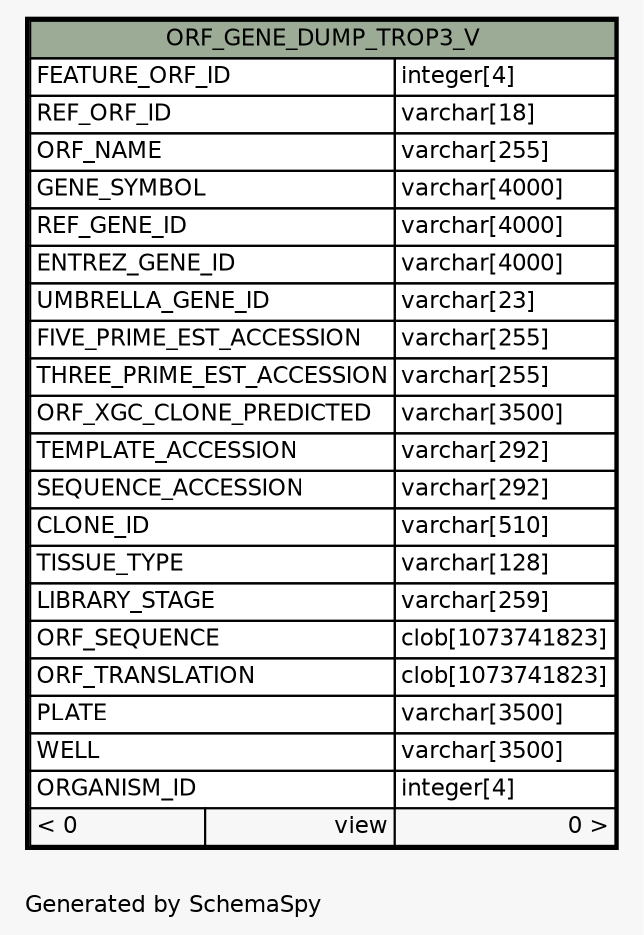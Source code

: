 // dot 2.38.0 on Windows 10 10.0
// SchemaSpy rev Unknown
digraph "oneDegreeRelationshipsDiagram" {
  graph [
    rankdir="RL"
    bgcolor="#f7f7f7"
    label="\nGenerated by SchemaSpy"
    labeljust="l"
    nodesep="0.18"
    ranksep="0.46"
    fontname="Helvetica"
    fontsize="11"
  ];
  node [
    fontname="Helvetica"
    fontsize="11"
    shape="plaintext"
  ];
  edge [
    arrowsize="0.8"
  ];
  "ORF_GENE_DUMP_TROP3_V" [
    label=<
    <TABLE BORDER="2" CELLBORDER="1" CELLSPACING="0" BGCOLOR="#ffffff">
      <TR><TD COLSPAN="3" BGCOLOR="#9bab96" ALIGN="CENTER">ORF_GENE_DUMP_TROP3_V</TD></TR>
      <TR><TD PORT="FEATURE_ORF_ID" COLSPAN="2" ALIGN="LEFT">FEATURE_ORF_ID</TD><TD PORT="FEATURE_ORF_ID.type" ALIGN="LEFT">integer[4]</TD></TR>
      <TR><TD PORT="REF_ORF_ID" COLSPAN="2" ALIGN="LEFT">REF_ORF_ID</TD><TD PORT="REF_ORF_ID.type" ALIGN="LEFT">varchar[18]</TD></TR>
      <TR><TD PORT="ORF_NAME" COLSPAN="2" ALIGN="LEFT">ORF_NAME</TD><TD PORT="ORF_NAME.type" ALIGN="LEFT">varchar[255]</TD></TR>
      <TR><TD PORT="GENE_SYMBOL" COLSPAN="2" ALIGN="LEFT">GENE_SYMBOL</TD><TD PORT="GENE_SYMBOL.type" ALIGN="LEFT">varchar[4000]</TD></TR>
      <TR><TD PORT="REF_GENE_ID" COLSPAN="2" ALIGN="LEFT">REF_GENE_ID</TD><TD PORT="REF_GENE_ID.type" ALIGN="LEFT">varchar[4000]</TD></TR>
      <TR><TD PORT="ENTREZ_GENE_ID" COLSPAN="2" ALIGN="LEFT">ENTREZ_GENE_ID</TD><TD PORT="ENTREZ_GENE_ID.type" ALIGN="LEFT">varchar[4000]</TD></TR>
      <TR><TD PORT="UMBRELLA_GENE_ID" COLSPAN="2" ALIGN="LEFT">UMBRELLA_GENE_ID</TD><TD PORT="UMBRELLA_GENE_ID.type" ALIGN="LEFT">varchar[23]</TD></TR>
      <TR><TD PORT="FIVE_PRIME_EST_ACCESSION" COLSPAN="2" ALIGN="LEFT">FIVE_PRIME_EST_ACCESSION</TD><TD PORT="FIVE_PRIME_EST_ACCESSION.type" ALIGN="LEFT">varchar[255]</TD></TR>
      <TR><TD PORT="THREE_PRIME_EST_ACCESSION" COLSPAN="2" ALIGN="LEFT">THREE_PRIME_EST_ACCESSION</TD><TD PORT="THREE_PRIME_EST_ACCESSION.type" ALIGN="LEFT">varchar[255]</TD></TR>
      <TR><TD PORT="ORF_XGC_CLONE_PREDICTED" COLSPAN="2" ALIGN="LEFT">ORF_XGC_CLONE_PREDICTED</TD><TD PORT="ORF_XGC_CLONE_PREDICTED.type" ALIGN="LEFT">varchar[3500]</TD></TR>
      <TR><TD PORT="TEMPLATE_ACCESSION" COLSPAN="2" ALIGN="LEFT">TEMPLATE_ACCESSION</TD><TD PORT="TEMPLATE_ACCESSION.type" ALIGN="LEFT">varchar[292]</TD></TR>
      <TR><TD PORT="SEQUENCE_ACCESSION" COLSPAN="2" ALIGN="LEFT">SEQUENCE_ACCESSION</TD><TD PORT="SEQUENCE_ACCESSION.type" ALIGN="LEFT">varchar[292]</TD></TR>
      <TR><TD PORT="CLONE_ID" COLSPAN="2" ALIGN="LEFT">CLONE_ID</TD><TD PORT="CLONE_ID.type" ALIGN="LEFT">varchar[510]</TD></TR>
      <TR><TD PORT="TISSUE_TYPE" COLSPAN="2" ALIGN="LEFT">TISSUE_TYPE</TD><TD PORT="TISSUE_TYPE.type" ALIGN="LEFT">varchar[128]</TD></TR>
      <TR><TD PORT="LIBRARY_STAGE" COLSPAN="2" ALIGN="LEFT">LIBRARY_STAGE</TD><TD PORT="LIBRARY_STAGE.type" ALIGN="LEFT">varchar[259]</TD></TR>
      <TR><TD PORT="ORF_SEQUENCE" COLSPAN="2" ALIGN="LEFT">ORF_SEQUENCE</TD><TD PORT="ORF_SEQUENCE.type" ALIGN="LEFT">clob[1073741823]</TD></TR>
      <TR><TD PORT="ORF_TRANSLATION" COLSPAN="2" ALIGN="LEFT">ORF_TRANSLATION</TD><TD PORT="ORF_TRANSLATION.type" ALIGN="LEFT">clob[1073741823]</TD></TR>
      <TR><TD PORT="PLATE" COLSPAN="2" ALIGN="LEFT">PLATE</TD><TD PORT="PLATE.type" ALIGN="LEFT">varchar[3500]</TD></TR>
      <TR><TD PORT="WELL" COLSPAN="2" ALIGN="LEFT">WELL</TD><TD PORT="WELL.type" ALIGN="LEFT">varchar[3500]</TD></TR>
      <TR><TD PORT="ORGANISM_ID" COLSPAN="2" ALIGN="LEFT">ORGANISM_ID</TD><TD PORT="ORGANISM_ID.type" ALIGN="LEFT">integer[4]</TD></TR>
      <TR><TD ALIGN="LEFT" BGCOLOR="#f7f7f7">&lt; 0</TD><TD ALIGN="RIGHT" BGCOLOR="#f7f7f7">view</TD><TD ALIGN="RIGHT" BGCOLOR="#f7f7f7">0 &gt;</TD></TR>
    </TABLE>>
    URL="ORF_GENE_DUMP_TROP3_V.html"
    tooltip="ORF_GENE_DUMP_TROP3_V"
  ];
}
